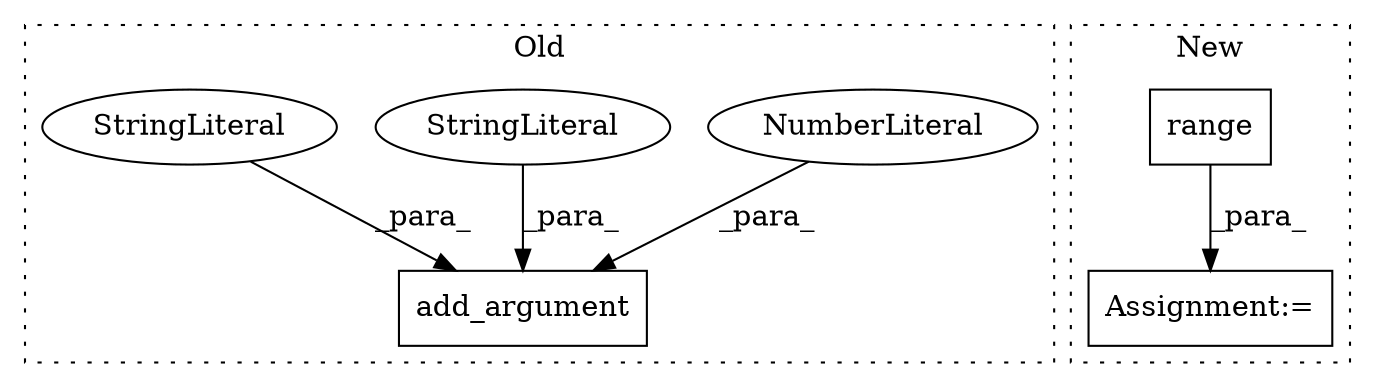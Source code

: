 digraph G {
subgraph cluster0 {
1 [label="add_argument" a="32" s="1036,1100" l="13,1" shape="box"];
3 [label="NumberLiteral" a="34" s="1071" l="2" shape="ellipse"];
4 [label="StringLiteral" a="45" s="1074" l="26" shape="ellipse"];
5 [label="StringLiteral" a="45" s="1049" l="17" shape="ellipse"];
label = "Old";
style="dotted";
}
subgraph cluster1 {
2 [label="range" a="32" s="2188,2198" l="6,1" shape="box"];
6 [label="Assignment:=" a="7" s="2123,2199" l="57,2" shape="box"];
label = "New";
style="dotted";
}
2 -> 6 [label="_para_"];
3 -> 1 [label="_para_"];
4 -> 1 [label="_para_"];
5 -> 1 [label="_para_"];
}